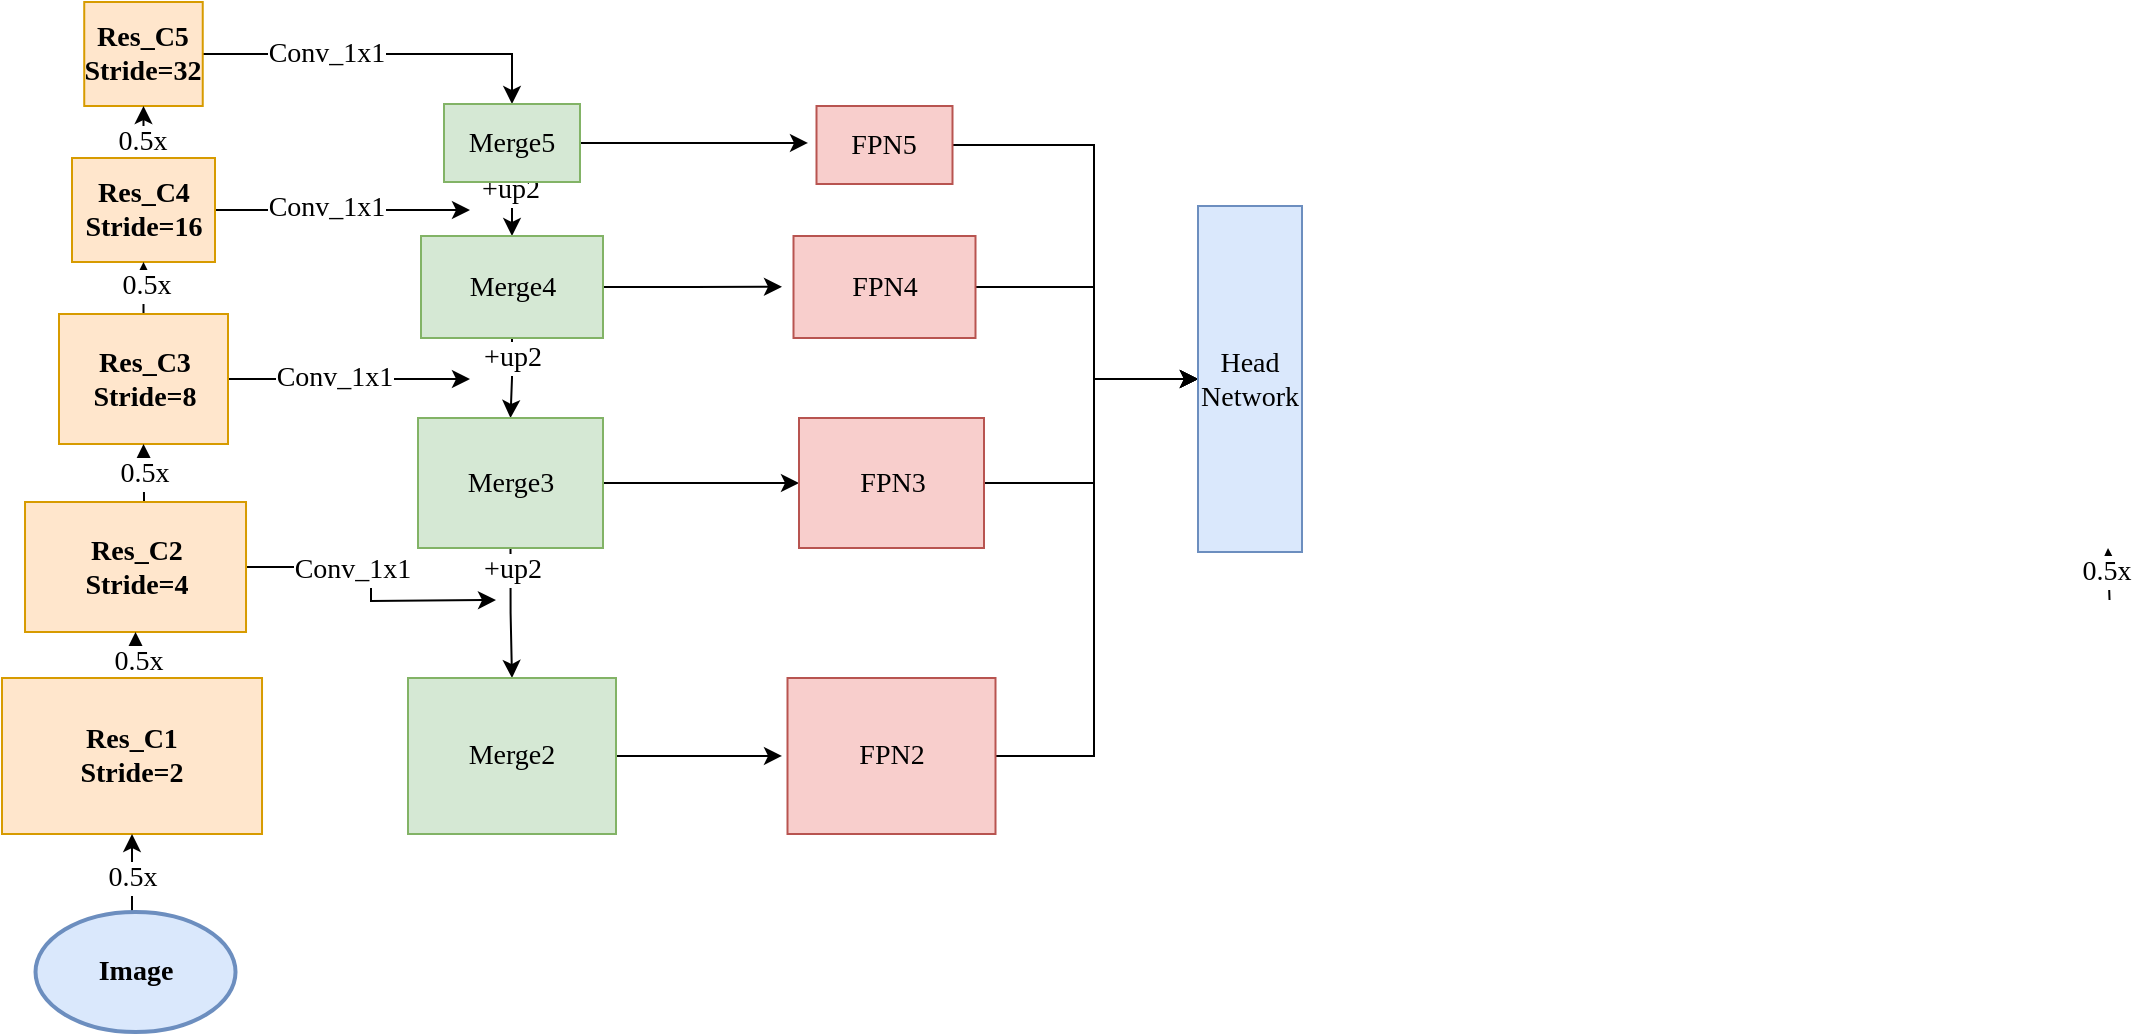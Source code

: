 <mxfile version="18.0.3" type="github">
  <diagram id="WLRPb3Po5uMKOTe53thk" name="Page-1">
    <mxGraphModel dx="928" dy="452" grid="1" gridSize="13" guides="1" tooltips="1" connect="1" arrows="1" fold="1" page="1" pageScale="1" pageWidth="827" pageHeight="1169" math="0" shadow="0">
      <root>
        <mxCell id="0" />
        <mxCell id="1" parent="0" />
        <mxCell id="F1N8uxK0OkOdDNArj4mm-25" style="edgeStyle=orthogonalEdgeStyle;rounded=0;orthogonalLoop=1;jettySize=auto;html=1;exitX=0.5;exitY=0;exitDx=0;exitDy=0;entryX=0.5;entryY=1;entryDx=0;entryDy=0;fontFamily=Times New Roman;fontSize=14;" edge="1" parent="1">
          <mxGeometry relative="1" as="geometry">
            <mxPoint x="1105.755" y="481" as="sourcePoint" />
            <mxPoint x="1105.005" y="455" as="targetPoint" />
          </mxGeometry>
        </mxCell>
        <mxCell id="F1N8uxK0OkOdDNArj4mm-31" value="0.5x" style="edgeLabel;html=1;align=center;verticalAlign=middle;resizable=0;points=[];fontSize=14;fontFamily=Times New Roman;" vertex="1" connectable="0" parent="F1N8uxK0OkOdDNArj4mm-25">
          <mxGeometry x="0.094" y="1" relative="1" as="geometry">
            <mxPoint y="-1" as="offset" />
          </mxGeometry>
        </mxCell>
        <mxCell id="F1N8uxK0OkOdDNArj4mm-41" style="edgeStyle=orthogonalEdgeStyle;rounded=0;orthogonalLoop=1;jettySize=auto;html=1;exitX=1;exitY=0.5;exitDx=0;exitDy=0;fontFamily=Times New Roman;fontSize=14;entryX=0.5;entryY=0;entryDx=0;entryDy=0;" edge="1" parent="1" source="F1N8uxK0OkOdDNArj4mm-6" target="F1N8uxK0OkOdDNArj4mm-33">
          <mxGeometry relative="1" as="geometry">
            <mxPoint x="286" y="208" as="targetPoint" />
          </mxGeometry>
        </mxCell>
        <mxCell id="F1N8uxK0OkOdDNArj4mm-46" value="Conv_1x1" style="edgeLabel;html=1;align=center;verticalAlign=middle;resizable=0;points=[];fontSize=14;fontFamily=Times New Roman;" vertex="1" connectable="0" parent="F1N8uxK0OkOdDNArj4mm-41">
          <mxGeometry x="-0.323" relative="1" as="geometry">
            <mxPoint as="offset" />
          </mxGeometry>
        </mxCell>
        <mxCell id="F1N8uxK0OkOdDNArj4mm-6" value="&lt;span style=&quot;font-size: 14px;&quot;&gt;Res_C5&lt;/span&gt;&lt;br style=&quot;font-size: 14px;&quot;&gt;&lt;span style=&quot;font-size: 14px;&quot;&gt;Stride=32&lt;/span&gt;" style="rounded=0;whiteSpace=wrap;html=1;fillColor=#ffe6cc;strokeColor=#d79b00;fontStyle=1;fontFamily=Times New Roman;fontSize=14;" vertex="1" parent="1">
          <mxGeometry x="93.12" y="182" width="59.25" height="52" as="geometry" />
        </mxCell>
        <mxCell id="F1N8uxK0OkOdDNArj4mm-16" style="edgeStyle=orthogonalEdgeStyle;rounded=0;orthogonalLoop=1;jettySize=auto;html=1;exitX=0.5;exitY=0;exitDx=0;exitDy=0;entryX=0.5;entryY=1;entryDx=0;entryDy=0;fontStyle=1;fontFamily=Times New Roman;fontSize=14;" edge="1" parent="1" source="F1N8uxK0OkOdDNArj4mm-7" target="F1N8uxK0OkOdDNArj4mm-6">
          <mxGeometry relative="1" as="geometry">
            <mxPoint x="120.064" y="220.0" as="targetPoint" />
          </mxGeometry>
        </mxCell>
        <mxCell id="F1N8uxK0OkOdDNArj4mm-30" value="0.5x" style="edgeLabel;html=1;align=center;verticalAlign=middle;resizable=0;points=[];fontSize=14;fontFamily=Times New Roman;" vertex="1" connectable="0" parent="F1N8uxK0OkOdDNArj4mm-16">
          <mxGeometry x="-0.336" y="1" relative="1" as="geometry">
            <mxPoint as="offset" />
          </mxGeometry>
        </mxCell>
        <mxCell id="F1N8uxK0OkOdDNArj4mm-43" style="edgeStyle=orthogonalEdgeStyle;rounded=0;orthogonalLoop=1;jettySize=auto;html=1;exitX=1;exitY=0.5;exitDx=0;exitDy=0;fontFamily=Times New Roman;fontSize=14;" edge="1" parent="1" source="F1N8uxK0OkOdDNArj4mm-7">
          <mxGeometry relative="1" as="geometry">
            <mxPoint x="286" y="286" as="targetPoint" />
          </mxGeometry>
        </mxCell>
        <mxCell id="F1N8uxK0OkOdDNArj4mm-47" value="Conv_1x1" style="edgeLabel;html=1;align=center;verticalAlign=middle;resizable=0;points=[];fontSize=14;fontFamily=Times New Roman;" vertex="1" connectable="0" parent="F1N8uxK0OkOdDNArj4mm-43">
          <mxGeometry x="-0.138" y="1" relative="1" as="geometry">
            <mxPoint as="offset" />
          </mxGeometry>
        </mxCell>
        <mxCell id="F1N8uxK0OkOdDNArj4mm-7" value="&lt;span style=&quot;font-size: 14px;&quot;&gt;Res_C4&lt;/span&gt;&lt;br style=&quot;font-size: 14px;&quot;&gt;&lt;span style=&quot;font-size: 14px;&quot;&gt;Stride=16&lt;/span&gt;" style="rounded=0;whiteSpace=wrap;html=1;fillColor=#ffe6cc;strokeColor=#d79b00;fontStyle=1;fontFamily=Times New Roman;fontSize=14;" vertex="1" parent="1">
          <mxGeometry x="87" y="260" width="71.5" height="52" as="geometry" />
        </mxCell>
        <mxCell id="F1N8uxK0OkOdDNArj4mm-15" style="edgeStyle=orthogonalEdgeStyle;rounded=0;orthogonalLoop=1;jettySize=auto;html=1;exitX=0.5;exitY=0;exitDx=0;exitDy=0;entryX=0.5;entryY=1;entryDx=0;entryDy=0;fontStyle=1;fontFamily=Times New Roman;fontSize=14;" edge="1" parent="1" source="F1N8uxK0OkOdDNArj4mm-8" target="F1N8uxK0OkOdDNArj4mm-7">
          <mxGeometry relative="1" as="geometry" />
        </mxCell>
        <mxCell id="F1N8uxK0OkOdDNArj4mm-29" value="0.5x" style="edgeLabel;html=1;align=center;verticalAlign=middle;resizable=0;points=[];fontSize=14;fontFamily=Times New Roman;" vertex="1" connectable="0" parent="F1N8uxK0OkOdDNArj4mm-15">
          <mxGeometry x="0.072" y="-1" relative="1" as="geometry">
            <mxPoint as="offset" />
          </mxGeometry>
        </mxCell>
        <mxCell id="F1N8uxK0OkOdDNArj4mm-44" style="edgeStyle=orthogonalEdgeStyle;rounded=0;orthogonalLoop=1;jettySize=auto;html=1;exitX=1;exitY=0.5;exitDx=0;exitDy=0;fontFamily=Times New Roman;fontSize=14;" edge="1" parent="1" source="F1N8uxK0OkOdDNArj4mm-8">
          <mxGeometry relative="1" as="geometry">
            <mxPoint x="286" y="370.5" as="targetPoint" />
          </mxGeometry>
        </mxCell>
        <mxCell id="F1N8uxK0OkOdDNArj4mm-48" value="Conv_1x1" style="edgeLabel;html=1;align=center;verticalAlign=middle;resizable=0;points=[];fontSize=14;fontFamily=Times New Roman;" vertex="1" connectable="0" parent="F1N8uxK0OkOdDNArj4mm-44">
          <mxGeometry x="-0.13" y="1" relative="1" as="geometry">
            <mxPoint as="offset" />
          </mxGeometry>
        </mxCell>
        <mxCell id="F1N8uxK0OkOdDNArj4mm-8" value="&lt;span style=&quot;font-size: 14px;&quot;&gt;Res_C3&lt;/span&gt;&lt;br style=&quot;font-size: 14px;&quot;&gt;&lt;span style=&quot;font-size: 14px;&quot;&gt;Stride=8&lt;/span&gt;" style="rounded=0;whiteSpace=wrap;html=1;fillColor=#ffe6cc;strokeColor=#d79b00;fontStyle=1;fontFamily=Times New Roman;fontSize=14;" vertex="1" parent="1">
          <mxGeometry x="80.5" y="338" width="84.5" height="65" as="geometry" />
        </mxCell>
        <mxCell id="F1N8uxK0OkOdDNArj4mm-14" style="edgeStyle=orthogonalEdgeStyle;rounded=0;orthogonalLoop=1;jettySize=auto;html=1;exitX=0.5;exitY=0;exitDx=0;exitDy=0;entryX=0.5;entryY=1;entryDx=0;entryDy=0;fontStyle=1;fontFamily=Times New Roman;fontSize=14;" edge="1" parent="1" source="F1N8uxK0OkOdDNArj4mm-9" target="F1N8uxK0OkOdDNArj4mm-8">
          <mxGeometry relative="1" as="geometry">
            <Array as="points">
              <mxPoint x="123" y="429" />
              <mxPoint x="123" y="429" />
            </Array>
          </mxGeometry>
        </mxCell>
        <mxCell id="F1N8uxK0OkOdDNArj4mm-28" value="0.5x" style="edgeLabel;html=1;align=center;verticalAlign=middle;resizable=0;points=[];fontSize=14;fontFamily=Times New Roman;" vertex="1" connectable="0" parent="F1N8uxK0OkOdDNArj4mm-14">
          <mxGeometry x="0.118" relative="1" as="geometry">
            <mxPoint as="offset" />
          </mxGeometry>
        </mxCell>
        <mxCell id="F1N8uxK0OkOdDNArj4mm-45" style="edgeStyle=orthogonalEdgeStyle;rounded=0;orthogonalLoop=1;jettySize=auto;html=1;exitX=1;exitY=0.5;exitDx=0;exitDy=0;fontFamily=Times New Roman;fontSize=14;" edge="1" parent="1" source="F1N8uxK0OkOdDNArj4mm-9">
          <mxGeometry relative="1" as="geometry">
            <mxPoint x="299" y="481" as="targetPoint" />
          </mxGeometry>
        </mxCell>
        <mxCell id="F1N8uxK0OkOdDNArj4mm-49" value="Conv_1x1" style="edgeLabel;html=1;align=center;verticalAlign=middle;resizable=0;points=[];fontSize=14;fontFamily=Times New Roman;" vertex="1" connectable="0" parent="F1N8uxK0OkOdDNArj4mm-45">
          <mxGeometry x="-0.256" y="-1" relative="1" as="geometry">
            <mxPoint as="offset" />
          </mxGeometry>
        </mxCell>
        <mxCell id="F1N8uxK0OkOdDNArj4mm-9" value="&lt;span style=&quot;font-size: 14px;&quot;&gt;Res_C2&lt;/span&gt;&lt;br style=&quot;font-size: 14px;&quot;&gt;&lt;span style=&quot;font-size: 14px;&quot;&gt;Stride=4&lt;/span&gt;" style="rounded=0;whiteSpace=wrap;html=1;fillColor=#ffe6cc;strokeColor=#d79b00;fontStyle=1;fontFamily=Times New Roman;fontSize=14;" vertex="1" parent="1">
          <mxGeometry x="63.51" y="432" width="110.5" height="65" as="geometry" />
        </mxCell>
        <mxCell id="F1N8uxK0OkOdDNArj4mm-23" style="edgeStyle=orthogonalEdgeStyle;rounded=0;orthogonalLoop=1;jettySize=auto;html=1;exitX=0.5;exitY=0;exitDx=0;exitDy=0;entryX=0.5;entryY=1;entryDx=0;entryDy=0;fontFamily=Times New Roman;fontSize=14;" edge="1" parent="1" source="F1N8uxK0OkOdDNArj4mm-10" target="F1N8uxK0OkOdDNArj4mm-9">
          <mxGeometry relative="1" as="geometry" />
        </mxCell>
        <mxCell id="F1N8uxK0OkOdDNArj4mm-27" value="0.5x" style="edgeLabel;html=1;align=center;verticalAlign=middle;resizable=0;points=[];fontSize=14;fontFamily=Times New Roman;" vertex="1" connectable="0" parent="F1N8uxK0OkOdDNArj4mm-23">
          <mxGeometry x="-0.141" y="-1" relative="1" as="geometry">
            <mxPoint as="offset" />
          </mxGeometry>
        </mxCell>
        <mxCell id="F1N8uxK0OkOdDNArj4mm-10" value="Res_C1&lt;br style=&quot;font-size: 14px;&quot;&gt;Stride=2" style="rounded=0;whiteSpace=wrap;html=1;fillColor=#ffe6cc;strokeColor=#d79b00;fontStyle=1;fontFamily=Times New Roman;fontSize=14;" vertex="1" parent="1">
          <mxGeometry x="52" y="520" width="130.01" height="78" as="geometry" />
        </mxCell>
        <mxCell id="F1N8uxK0OkOdDNArj4mm-12" style="edgeStyle=orthogonalEdgeStyle;rounded=0;orthogonalLoop=1;jettySize=auto;html=1;exitX=0.5;exitY=0;exitDx=0;exitDy=0;exitPerimeter=0;entryX=0.5;entryY=1;entryDx=0;entryDy=0;fontStyle=1;fontFamily=Times New Roman;fontSize=14;" edge="1" parent="1" source="F1N8uxK0OkOdDNArj4mm-11" target="F1N8uxK0OkOdDNArj4mm-10">
          <mxGeometry relative="1" as="geometry" />
        </mxCell>
        <mxCell id="F1N8uxK0OkOdDNArj4mm-26" value="0.5x" style="edgeLabel;html=1;align=center;verticalAlign=middle;resizable=0;points=[];fontSize=14;fontFamily=Times New Roman;" vertex="1" connectable="0" parent="F1N8uxK0OkOdDNArj4mm-12">
          <mxGeometry x="-0.041" relative="1" as="geometry">
            <mxPoint as="offset" />
          </mxGeometry>
        </mxCell>
        <mxCell id="F1N8uxK0OkOdDNArj4mm-11" value="Image" style="strokeWidth=2;html=1;shape=mxgraph.flowchart.start_1;whiteSpace=wrap;fillColor=#dae8fc;strokeColor=#6c8ebf;fontStyle=1;fontFamily=Times New Roman;fontSize=14;" vertex="1" parent="1">
          <mxGeometry x="68.76" y="637" width="100" height="60" as="geometry" />
        </mxCell>
        <mxCell id="F1N8uxK0OkOdDNArj4mm-38" style="edgeStyle=orthogonalEdgeStyle;rounded=0;orthogonalLoop=1;jettySize=auto;html=1;exitX=0.5;exitY=1;exitDx=0;exitDy=0;entryX=0.5;entryY=0;entryDx=0;entryDy=0;fontFamily=Times New Roman;fontSize=14;" edge="1" parent="1" source="F1N8uxK0OkOdDNArj4mm-33" target="F1N8uxK0OkOdDNArj4mm-34">
          <mxGeometry relative="1" as="geometry" />
        </mxCell>
        <mxCell id="F1N8uxK0OkOdDNArj4mm-50" value="+up2" style="edgeLabel;html=1;align=center;verticalAlign=middle;resizable=0;points=[];fontSize=14;fontFamily=Times New Roman;" vertex="1" connectable="0" parent="F1N8uxK0OkOdDNArj4mm-38">
          <mxGeometry x="-0.306" y="-1" relative="1" as="geometry">
            <mxPoint y="-6" as="offset" />
          </mxGeometry>
        </mxCell>
        <mxCell id="F1N8uxK0OkOdDNArj4mm-61" style="edgeStyle=orthogonalEdgeStyle;rounded=0;orthogonalLoop=1;jettySize=auto;html=1;exitX=1;exitY=0.5;exitDx=0;exitDy=0;fontFamily=Times New Roman;fontSize=14;" edge="1" parent="1" source="F1N8uxK0OkOdDNArj4mm-33">
          <mxGeometry relative="1" as="geometry">
            <mxPoint x="455" y="252.476" as="targetPoint" />
          </mxGeometry>
        </mxCell>
        <mxCell id="F1N8uxK0OkOdDNArj4mm-33" value="Merge5" style="rounded=0;whiteSpace=wrap;html=1;fontFamily=Times New Roman;fontSize=14;fillColor=#d5e8d4;strokeColor=#82b366;" vertex="1" parent="1">
          <mxGeometry x="273" y="233" width="68" height="39" as="geometry" />
        </mxCell>
        <mxCell id="F1N8uxK0OkOdDNArj4mm-39" style="edgeStyle=orthogonalEdgeStyle;rounded=0;orthogonalLoop=1;jettySize=auto;html=1;exitX=0.5;exitY=1;exitDx=0;exitDy=0;entryX=0.5;entryY=0;entryDx=0;entryDy=0;fontFamily=Times New Roman;fontSize=14;" edge="1" parent="1" source="F1N8uxK0OkOdDNArj4mm-34" target="F1N8uxK0OkOdDNArj4mm-35">
          <mxGeometry relative="1" as="geometry" />
        </mxCell>
        <mxCell id="F1N8uxK0OkOdDNArj4mm-51" value="+up2" style="edgeLabel;html=1;align=center;verticalAlign=middle;resizable=0;points=[];fontSize=14;fontFamily=Times New Roman;" vertex="1" connectable="0" parent="F1N8uxK0OkOdDNArj4mm-39">
          <mxGeometry x="-0.102" relative="1" as="geometry">
            <mxPoint y="-9" as="offset" />
          </mxGeometry>
        </mxCell>
        <mxCell id="F1N8uxK0OkOdDNArj4mm-62" style="edgeStyle=orthogonalEdgeStyle;rounded=0;orthogonalLoop=1;jettySize=auto;html=1;exitX=1;exitY=0.5;exitDx=0;exitDy=0;fontFamily=Times New Roman;fontSize=14;" edge="1" parent="1" source="F1N8uxK0OkOdDNArj4mm-34">
          <mxGeometry relative="1" as="geometry">
            <mxPoint x="442" y="324.381" as="targetPoint" />
          </mxGeometry>
        </mxCell>
        <mxCell id="F1N8uxK0OkOdDNArj4mm-34" value="&lt;span style=&quot;&quot;&gt;Merge4&lt;/span&gt;" style="rounded=0;whiteSpace=wrap;html=1;fontFamily=Times New Roman;fontSize=14;fillColor=#d5e8d4;strokeColor=#82b366;" vertex="1" parent="1">
          <mxGeometry x="261.5" y="299" width="91" height="51" as="geometry" />
        </mxCell>
        <mxCell id="F1N8uxK0OkOdDNArj4mm-40" style="edgeStyle=orthogonalEdgeStyle;rounded=0;orthogonalLoop=1;jettySize=auto;html=1;exitX=0.5;exitY=1;exitDx=0;exitDy=0;entryX=0.5;entryY=0;entryDx=0;entryDy=0;fontFamily=Times New Roman;fontSize=14;" edge="1" parent="1" source="F1N8uxK0OkOdDNArj4mm-35" target="F1N8uxK0OkOdDNArj4mm-36">
          <mxGeometry relative="1" as="geometry" />
        </mxCell>
        <mxCell id="F1N8uxK0OkOdDNArj4mm-52" value="+up2" style="edgeLabel;html=1;align=center;verticalAlign=middle;resizable=0;points=[];fontSize=14;fontFamily=Times New Roman;" vertex="1" connectable="0" parent="F1N8uxK0OkOdDNArj4mm-40">
          <mxGeometry x="-0.352" relative="1" as="geometry">
            <mxPoint y="-11" as="offset" />
          </mxGeometry>
        </mxCell>
        <mxCell id="F1N8uxK0OkOdDNArj4mm-63" style="edgeStyle=orthogonalEdgeStyle;rounded=0;orthogonalLoop=1;jettySize=auto;html=1;exitX=1;exitY=0.5;exitDx=0;exitDy=0;entryX=0;entryY=0.5;entryDx=0;entryDy=0;fontFamily=Times New Roman;fontSize=14;" edge="1" parent="1" source="F1N8uxK0OkOdDNArj4mm-35" target="F1N8uxK0OkOdDNArj4mm-59">
          <mxGeometry relative="1" as="geometry" />
        </mxCell>
        <mxCell id="F1N8uxK0OkOdDNArj4mm-35" value="&lt;span style=&quot;&quot;&gt;Merge3&lt;/span&gt;" style="rounded=0;whiteSpace=wrap;html=1;fontFamily=Times New Roman;fontSize=14;fillColor=#d5e8d4;strokeColor=#82b366;" vertex="1" parent="1">
          <mxGeometry x="260" y="390" width="92.5" height="65" as="geometry" />
        </mxCell>
        <mxCell id="F1N8uxK0OkOdDNArj4mm-65" style="edgeStyle=orthogonalEdgeStyle;rounded=0;orthogonalLoop=1;jettySize=auto;html=1;exitX=1;exitY=0.5;exitDx=0;exitDy=0;fontFamily=Times New Roman;fontSize=14;" edge="1" parent="1" source="F1N8uxK0OkOdDNArj4mm-36">
          <mxGeometry relative="1" as="geometry">
            <mxPoint x="442" y="558.989" as="targetPoint" />
          </mxGeometry>
        </mxCell>
        <mxCell id="F1N8uxK0OkOdDNArj4mm-36" value="&lt;span style=&quot;&quot;&gt;Merge2&lt;/span&gt;" style="rounded=0;whiteSpace=wrap;html=1;fontFamily=Times New Roman;fontSize=14;fillColor=#d5e8d4;strokeColor=#82b366;" vertex="1" parent="1">
          <mxGeometry x="255" y="520" width="104" height="78" as="geometry" />
        </mxCell>
        <mxCell id="F1N8uxK0OkOdDNArj4mm-73" style="edgeStyle=orthogonalEdgeStyle;rounded=0;orthogonalLoop=1;jettySize=auto;html=1;exitX=1;exitY=0.5;exitDx=0;exitDy=0;entryX=0;entryY=0.5;entryDx=0;entryDy=0;fontFamily=Times New Roman;fontSize=14;" edge="1" parent="1" source="F1N8uxK0OkOdDNArj4mm-56" target="F1N8uxK0OkOdDNArj4mm-66">
          <mxGeometry relative="1" as="geometry">
            <Array as="points">
              <mxPoint x="598" y="254" />
              <mxPoint x="598" y="371" />
            </Array>
          </mxGeometry>
        </mxCell>
        <mxCell id="F1N8uxK0OkOdDNArj4mm-56" value="FPN5" style="rounded=0;whiteSpace=wrap;html=1;fontFamily=Times New Roman;fontSize=14;fillColor=#f8cecc;strokeColor=#b85450;" vertex="1" parent="1">
          <mxGeometry x="459.25" y="234" width="68" height="39" as="geometry" />
        </mxCell>
        <mxCell id="F1N8uxK0OkOdDNArj4mm-76" style="edgeStyle=orthogonalEdgeStyle;rounded=0;orthogonalLoop=1;jettySize=auto;html=1;exitX=1;exitY=0.5;exitDx=0;exitDy=0;entryX=0;entryY=0.5;entryDx=0;entryDy=0;fontFamily=Times New Roman;fontSize=14;" edge="1" parent="1" source="F1N8uxK0OkOdDNArj4mm-58" target="F1N8uxK0OkOdDNArj4mm-66">
          <mxGeometry relative="1" as="geometry">
            <Array as="points">
              <mxPoint x="598" y="325" />
              <mxPoint x="598" y="371" />
            </Array>
          </mxGeometry>
        </mxCell>
        <mxCell id="F1N8uxK0OkOdDNArj4mm-58" value="FPN4" style="rounded=0;whiteSpace=wrap;html=1;fontFamily=Times New Roman;fontSize=14;fillColor=#f8cecc;strokeColor=#b85450;" vertex="1" parent="1">
          <mxGeometry x="447.75" y="299" width="91" height="51" as="geometry" />
        </mxCell>
        <mxCell id="F1N8uxK0OkOdDNArj4mm-77" style="edgeStyle=orthogonalEdgeStyle;rounded=0;orthogonalLoop=1;jettySize=auto;html=1;exitX=1;exitY=0.5;exitDx=0;exitDy=0;entryX=0;entryY=0.5;entryDx=0;entryDy=0;fontFamily=Times New Roman;fontSize=14;" edge="1" parent="1" source="F1N8uxK0OkOdDNArj4mm-59" target="F1N8uxK0OkOdDNArj4mm-66">
          <mxGeometry relative="1" as="geometry">
            <Array as="points">
              <mxPoint x="598" y="423" />
              <mxPoint x="598" y="371" />
            </Array>
          </mxGeometry>
        </mxCell>
        <mxCell id="F1N8uxK0OkOdDNArj4mm-59" value="FPN3" style="rounded=0;whiteSpace=wrap;html=1;fontFamily=Times New Roman;fontSize=14;fillColor=#f8cecc;strokeColor=#b85450;" vertex="1" parent="1">
          <mxGeometry x="450.5" y="390" width="92.5" height="65" as="geometry" />
        </mxCell>
        <mxCell id="F1N8uxK0OkOdDNArj4mm-78" style="edgeStyle=orthogonalEdgeStyle;rounded=0;orthogonalLoop=1;jettySize=auto;html=1;exitX=1;exitY=0.5;exitDx=0;exitDy=0;entryX=0;entryY=0.5;entryDx=0;entryDy=0;fontFamily=Times New Roman;fontSize=14;" edge="1" parent="1" source="F1N8uxK0OkOdDNArj4mm-60" target="F1N8uxK0OkOdDNArj4mm-66">
          <mxGeometry relative="1" as="geometry">
            <Array as="points">
              <mxPoint x="598" y="559" />
              <mxPoint x="598" y="370" />
            </Array>
          </mxGeometry>
        </mxCell>
        <mxCell id="F1N8uxK0OkOdDNArj4mm-60" value="FPN2" style="rounded=0;whiteSpace=wrap;html=1;fontFamily=Times New Roman;fontSize=14;fillColor=#f8cecc;strokeColor=#b85450;" vertex="1" parent="1">
          <mxGeometry x="444.75" y="520" width="104" height="78" as="geometry" />
        </mxCell>
        <mxCell id="F1N8uxK0OkOdDNArj4mm-66" value="Head Network" style="rounded=0;whiteSpace=wrap;html=1;fontFamily=Times New Roman;fontSize=14;fillColor=#dae8fc;strokeColor=#6c8ebf;" vertex="1" parent="1">
          <mxGeometry x="650" y="284" width="52" height="173" as="geometry" />
        </mxCell>
      </root>
    </mxGraphModel>
  </diagram>
</mxfile>
